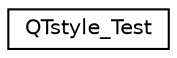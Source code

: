 digraph "Gráfico de Hierarquia de Classes"
{
  edge [fontname="Helvetica",fontsize="10",labelfontname="Helvetica",labelfontsize="10"];
  node [fontname="Helvetica",fontsize="10",shape=record];
  rankdir="LR";
  Node1 [label="QTstyle_Test",height=0.2,width=0.4,color="black", fillcolor="white", style="filled",URL="$classQTstyle__Test.html",tooltip="A test class. "];
}

